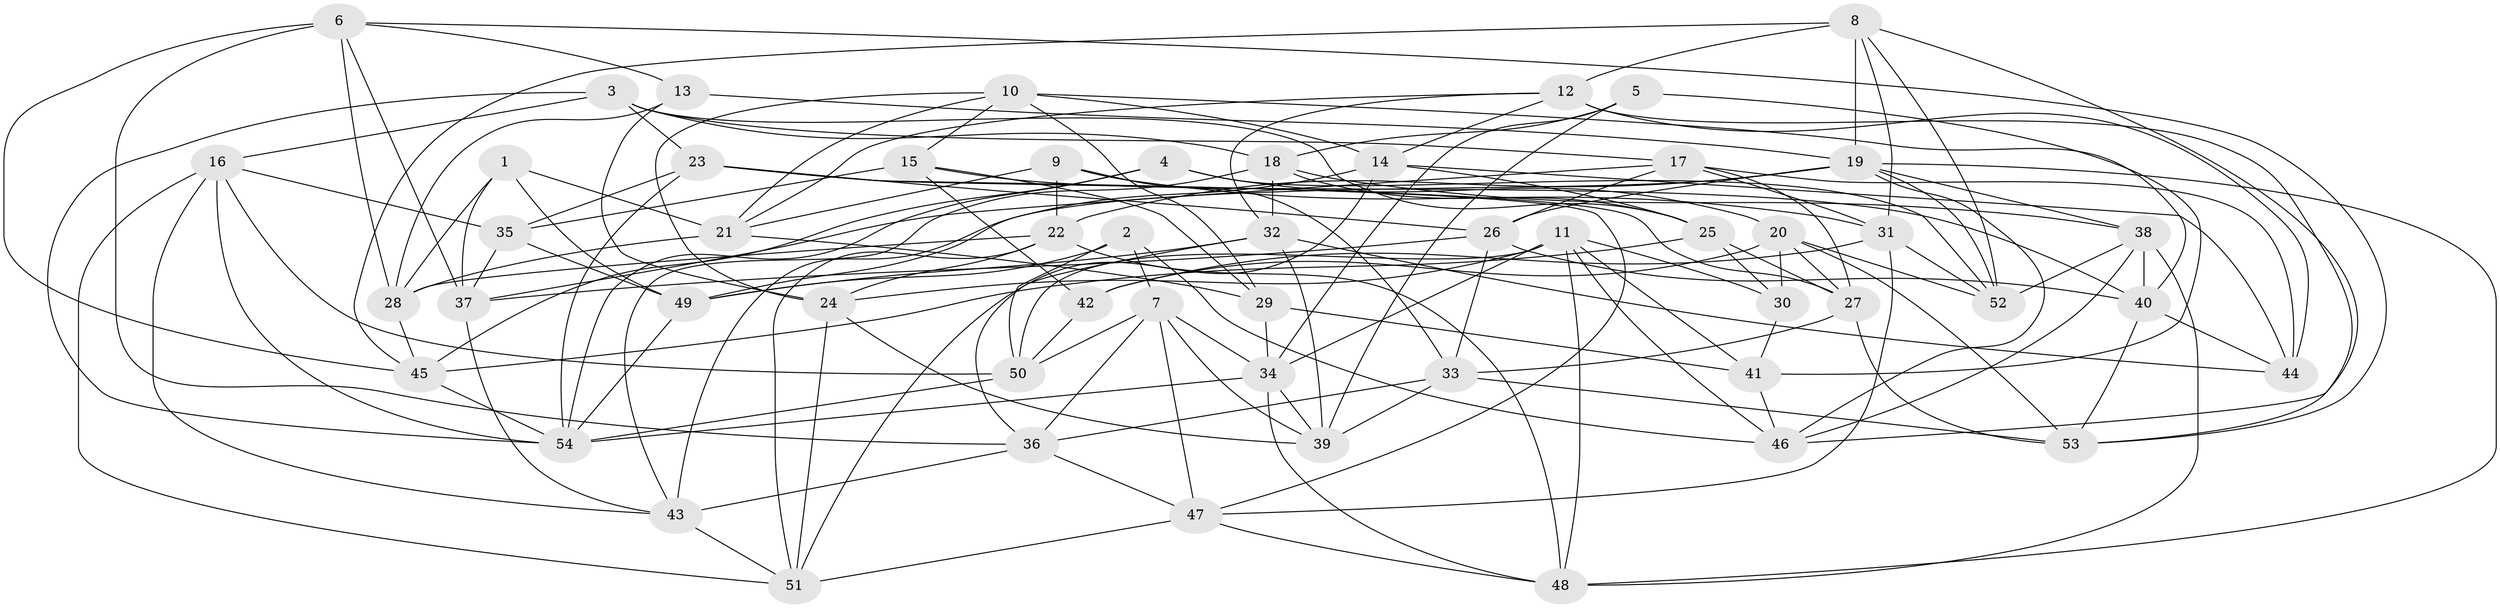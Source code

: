 // original degree distribution, {4: 1.0}
// Generated by graph-tools (version 1.1) at 2025/02/03/09/25 03:02:59]
// undirected, 54 vertices, 155 edges
graph export_dot {
graph [start="1"]
  node [color=gray90,style=filled];
  1;
  2;
  3;
  4;
  5;
  6;
  7;
  8;
  9;
  10;
  11;
  12;
  13;
  14;
  15;
  16;
  17;
  18;
  19;
  20;
  21;
  22;
  23;
  24;
  25;
  26;
  27;
  28;
  29;
  30;
  31;
  32;
  33;
  34;
  35;
  36;
  37;
  38;
  39;
  40;
  41;
  42;
  43;
  44;
  45;
  46;
  47;
  48;
  49;
  50;
  51;
  52;
  53;
  54;
  1 -- 21 [weight=1.0];
  1 -- 28 [weight=1.0];
  1 -- 37 [weight=1.0];
  1 -- 49 [weight=1.0];
  2 -- 7 [weight=1.0];
  2 -- 46 [weight=1.0];
  2 -- 49 [weight=1.0];
  2 -- 50 [weight=1.0];
  3 -- 16 [weight=1.0];
  3 -- 17 [weight=1.0];
  3 -- 18 [weight=1.0];
  3 -- 23 [weight=1.0];
  3 -- 25 [weight=1.0];
  3 -- 54 [weight=1.0];
  4 -- 20 [weight=1.0];
  4 -- 45 [weight=1.0];
  4 -- 52 [weight=1.0];
  4 -- 54 [weight=1.0];
  5 -- 18 [weight=1.0];
  5 -- 34 [weight=1.0];
  5 -- 39 [weight=1.0];
  5 -- 41 [weight=1.0];
  6 -- 13 [weight=1.0];
  6 -- 28 [weight=1.0];
  6 -- 36 [weight=1.0];
  6 -- 37 [weight=1.0];
  6 -- 45 [weight=1.0];
  6 -- 53 [weight=1.0];
  7 -- 34 [weight=1.0];
  7 -- 36 [weight=1.0];
  7 -- 39 [weight=1.0];
  7 -- 47 [weight=1.0];
  7 -- 50 [weight=1.0];
  8 -- 12 [weight=2.0];
  8 -- 19 [weight=2.0];
  8 -- 31 [weight=1.0];
  8 -- 45 [weight=1.0];
  8 -- 46 [weight=1.0];
  8 -- 52 [weight=1.0];
  9 -- 21 [weight=1.0];
  9 -- 22 [weight=1.0];
  9 -- 31 [weight=1.0];
  9 -- 33 [weight=1.0];
  10 -- 14 [weight=1.0];
  10 -- 15 [weight=1.0];
  10 -- 21 [weight=1.0];
  10 -- 24 [weight=1.0];
  10 -- 29 [weight=1.0];
  10 -- 40 [weight=1.0];
  11 -- 24 [weight=1.0];
  11 -- 30 [weight=1.0];
  11 -- 34 [weight=2.0];
  11 -- 41 [weight=1.0];
  11 -- 46 [weight=1.0];
  11 -- 48 [weight=1.0];
  11 -- 50 [weight=1.0];
  12 -- 14 [weight=1.0];
  12 -- 21 [weight=1.0];
  12 -- 32 [weight=1.0];
  12 -- 44 [weight=2.0];
  12 -- 53 [weight=1.0];
  13 -- 19 [weight=1.0];
  13 -- 24 [weight=1.0];
  13 -- 28 [weight=1.0];
  14 -- 25 [weight=1.0];
  14 -- 43 [weight=1.0];
  14 -- 44 [weight=1.0];
  14 -- 51 [weight=1.0];
  15 -- 29 [weight=1.0];
  15 -- 35 [weight=2.0];
  15 -- 40 [weight=1.0];
  15 -- 42 [weight=1.0];
  16 -- 35 [weight=1.0];
  16 -- 43 [weight=1.0];
  16 -- 50 [weight=1.0];
  16 -- 51 [weight=1.0];
  16 -- 54 [weight=1.0];
  17 -- 26 [weight=1.0];
  17 -- 27 [weight=1.0];
  17 -- 31 [weight=1.0];
  17 -- 37 [weight=1.0];
  17 -- 44 [weight=1.0];
  18 -- 25 [weight=1.0];
  18 -- 32 [weight=1.0];
  18 -- 38 [weight=1.0];
  18 -- 43 [weight=1.0];
  19 -- 22 [weight=1.0];
  19 -- 26 [weight=1.0];
  19 -- 38 [weight=1.0];
  19 -- 46 [weight=1.0];
  19 -- 48 [weight=1.0];
  19 -- 49 [weight=1.0];
  19 -- 52 [weight=1.0];
  20 -- 27 [weight=1.0];
  20 -- 30 [weight=1.0];
  20 -- 42 [weight=1.0];
  20 -- 52 [weight=1.0];
  20 -- 53 [weight=1.0];
  21 -- 28 [weight=1.0];
  21 -- 29 [weight=1.0];
  22 -- 24 [weight=1.0];
  22 -- 28 [weight=1.0];
  22 -- 48 [weight=1.0];
  22 -- 51 [weight=1.0];
  23 -- 26 [weight=1.0];
  23 -- 27 [weight=1.0];
  23 -- 35 [weight=1.0];
  23 -- 47 [weight=1.0];
  23 -- 54 [weight=1.0];
  24 -- 39 [weight=1.0];
  24 -- 51 [weight=1.0];
  25 -- 27 [weight=1.0];
  25 -- 30 [weight=1.0];
  25 -- 45 [weight=1.0];
  26 -- 33 [weight=1.0];
  26 -- 37 [weight=1.0];
  26 -- 40 [weight=1.0];
  27 -- 33 [weight=1.0];
  27 -- 53 [weight=1.0];
  28 -- 45 [weight=1.0];
  29 -- 34 [weight=1.0];
  29 -- 41 [weight=2.0];
  30 -- 41 [weight=1.0];
  31 -- 42 [weight=1.0];
  31 -- 47 [weight=1.0];
  31 -- 52 [weight=1.0];
  32 -- 36 [weight=1.0];
  32 -- 39 [weight=1.0];
  32 -- 44 [weight=1.0];
  32 -- 49 [weight=1.0];
  33 -- 36 [weight=1.0];
  33 -- 39 [weight=1.0];
  33 -- 53 [weight=1.0];
  34 -- 39 [weight=1.0];
  34 -- 48 [weight=1.0];
  34 -- 54 [weight=1.0];
  35 -- 37 [weight=1.0];
  35 -- 49 [weight=1.0];
  36 -- 43 [weight=1.0];
  36 -- 47 [weight=1.0];
  37 -- 43 [weight=1.0];
  38 -- 40 [weight=1.0];
  38 -- 46 [weight=1.0];
  38 -- 48 [weight=1.0];
  38 -- 52 [weight=1.0];
  40 -- 44 [weight=1.0];
  40 -- 53 [weight=1.0];
  41 -- 46 [weight=1.0];
  42 -- 50 [weight=1.0];
  43 -- 51 [weight=1.0];
  45 -- 54 [weight=1.0];
  47 -- 48 [weight=1.0];
  47 -- 51 [weight=1.0];
  49 -- 54 [weight=1.0];
  50 -- 54 [weight=1.0];
}
